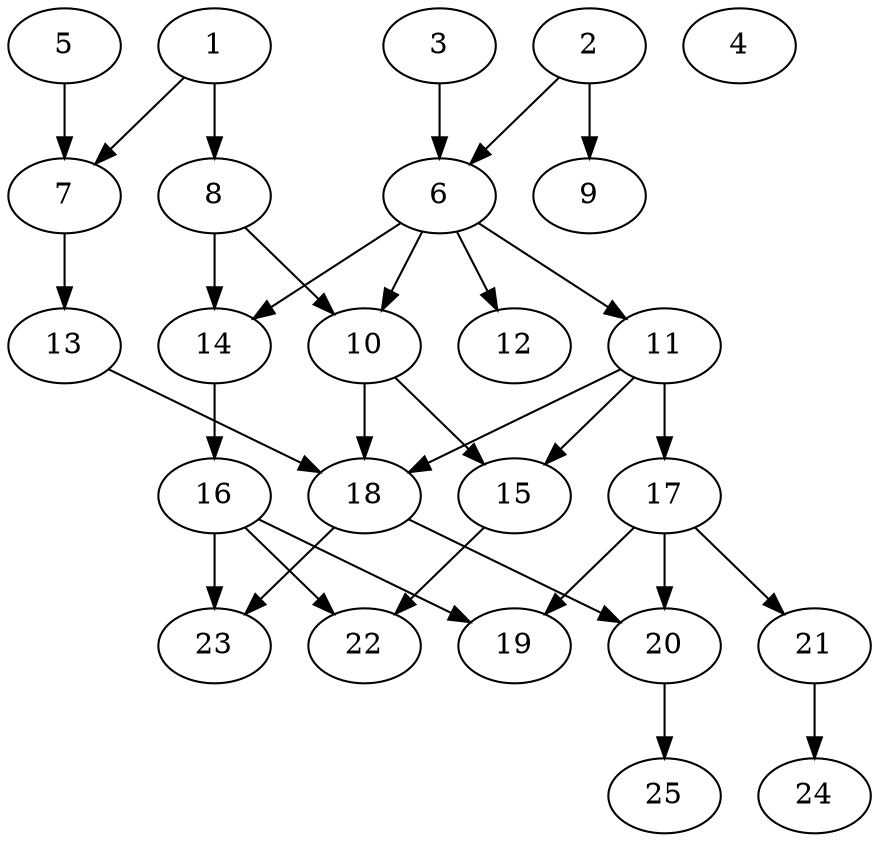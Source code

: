 // DAG automatically generated by daggen at Thu Oct  3 14:00:39 2019
// ./daggen --dot -n 25 --ccr 0.5 --fat 0.5 --regular 0.5 --density 0.5 --mindata 5242880 --maxdata 52428800 
digraph G {
  1 [size="92702720", alpha="0.11", expect_size="46351360"] 
  1 -> 7 [size ="46351360"]
  1 -> 8 [size ="46351360"]
  2 [size="81766400", alpha="0.09", expect_size="40883200"] 
  2 -> 6 [size ="40883200"]
  2 -> 9 [size ="40883200"]
  3 [size="90279936", alpha="0.06", expect_size="45139968"] 
  3 -> 6 [size ="45139968"]
  4 [size="39921664", alpha="0.05", expect_size="19960832"] 
  5 [size="81004544", alpha="0.01", expect_size="40502272"] 
  5 -> 7 [size ="40502272"]
  6 [size="43304960", alpha="0.00", expect_size="21652480"] 
  6 -> 10 [size ="21652480"]
  6 -> 11 [size ="21652480"]
  6 -> 12 [size ="21652480"]
  6 -> 14 [size ="21652480"]
  7 [size="68395008", alpha="0.16", expect_size="34197504"] 
  7 -> 13 [size ="34197504"]
  8 [size="19023872", alpha="0.02", expect_size="9511936"] 
  8 -> 10 [size ="9511936"]
  8 -> 14 [size ="9511936"]
  9 [size="30957568", alpha="0.14", expect_size="15478784"] 
  10 [size="27183104", alpha="0.11", expect_size="13591552"] 
  10 -> 15 [size ="13591552"]
  10 -> 18 [size ="13591552"]
  11 [size="102172672", alpha="0.10", expect_size="51086336"] 
  11 -> 15 [size ="51086336"]
  11 -> 17 [size ="51086336"]
  11 -> 18 [size ="51086336"]
  12 [size="57634816", alpha="0.20", expect_size="28817408"] 
  13 [size="99784704", alpha="0.02", expect_size="49892352"] 
  13 -> 18 [size ="49892352"]
  14 [size="32184320", alpha="0.05", expect_size="16092160"] 
  14 -> 16 [size ="16092160"]
  15 [size="56543232", alpha="0.09", expect_size="28271616"] 
  15 -> 22 [size ="28271616"]
  16 [size="63143936", alpha="0.04", expect_size="31571968"] 
  16 -> 19 [size ="31571968"]
  16 -> 22 [size ="31571968"]
  16 -> 23 [size ="31571968"]
  17 [size="63221760", alpha="0.11", expect_size="31610880"] 
  17 -> 19 [size ="31610880"]
  17 -> 20 [size ="31610880"]
  17 -> 21 [size ="31610880"]
  18 [size="45123584", alpha="0.08", expect_size="22561792"] 
  18 -> 20 [size ="22561792"]
  18 -> 23 [size ="22561792"]
  19 [size="54876160", alpha="0.19", expect_size="27438080"] 
  20 [size="24666112", alpha="0.01", expect_size="12333056"] 
  20 -> 25 [size ="12333056"]
  21 [size="76455936", alpha="0.00", expect_size="38227968"] 
  21 -> 24 [size ="38227968"]
  22 [size="29431808", alpha="0.15", expect_size="14715904"] 
  23 [size="28960768", alpha="0.06", expect_size="14480384"] 
  24 [size="37683200", alpha="0.04", expect_size="18841600"] 
  25 [size="62339072", alpha="0.17", expect_size="31169536"] 
}
